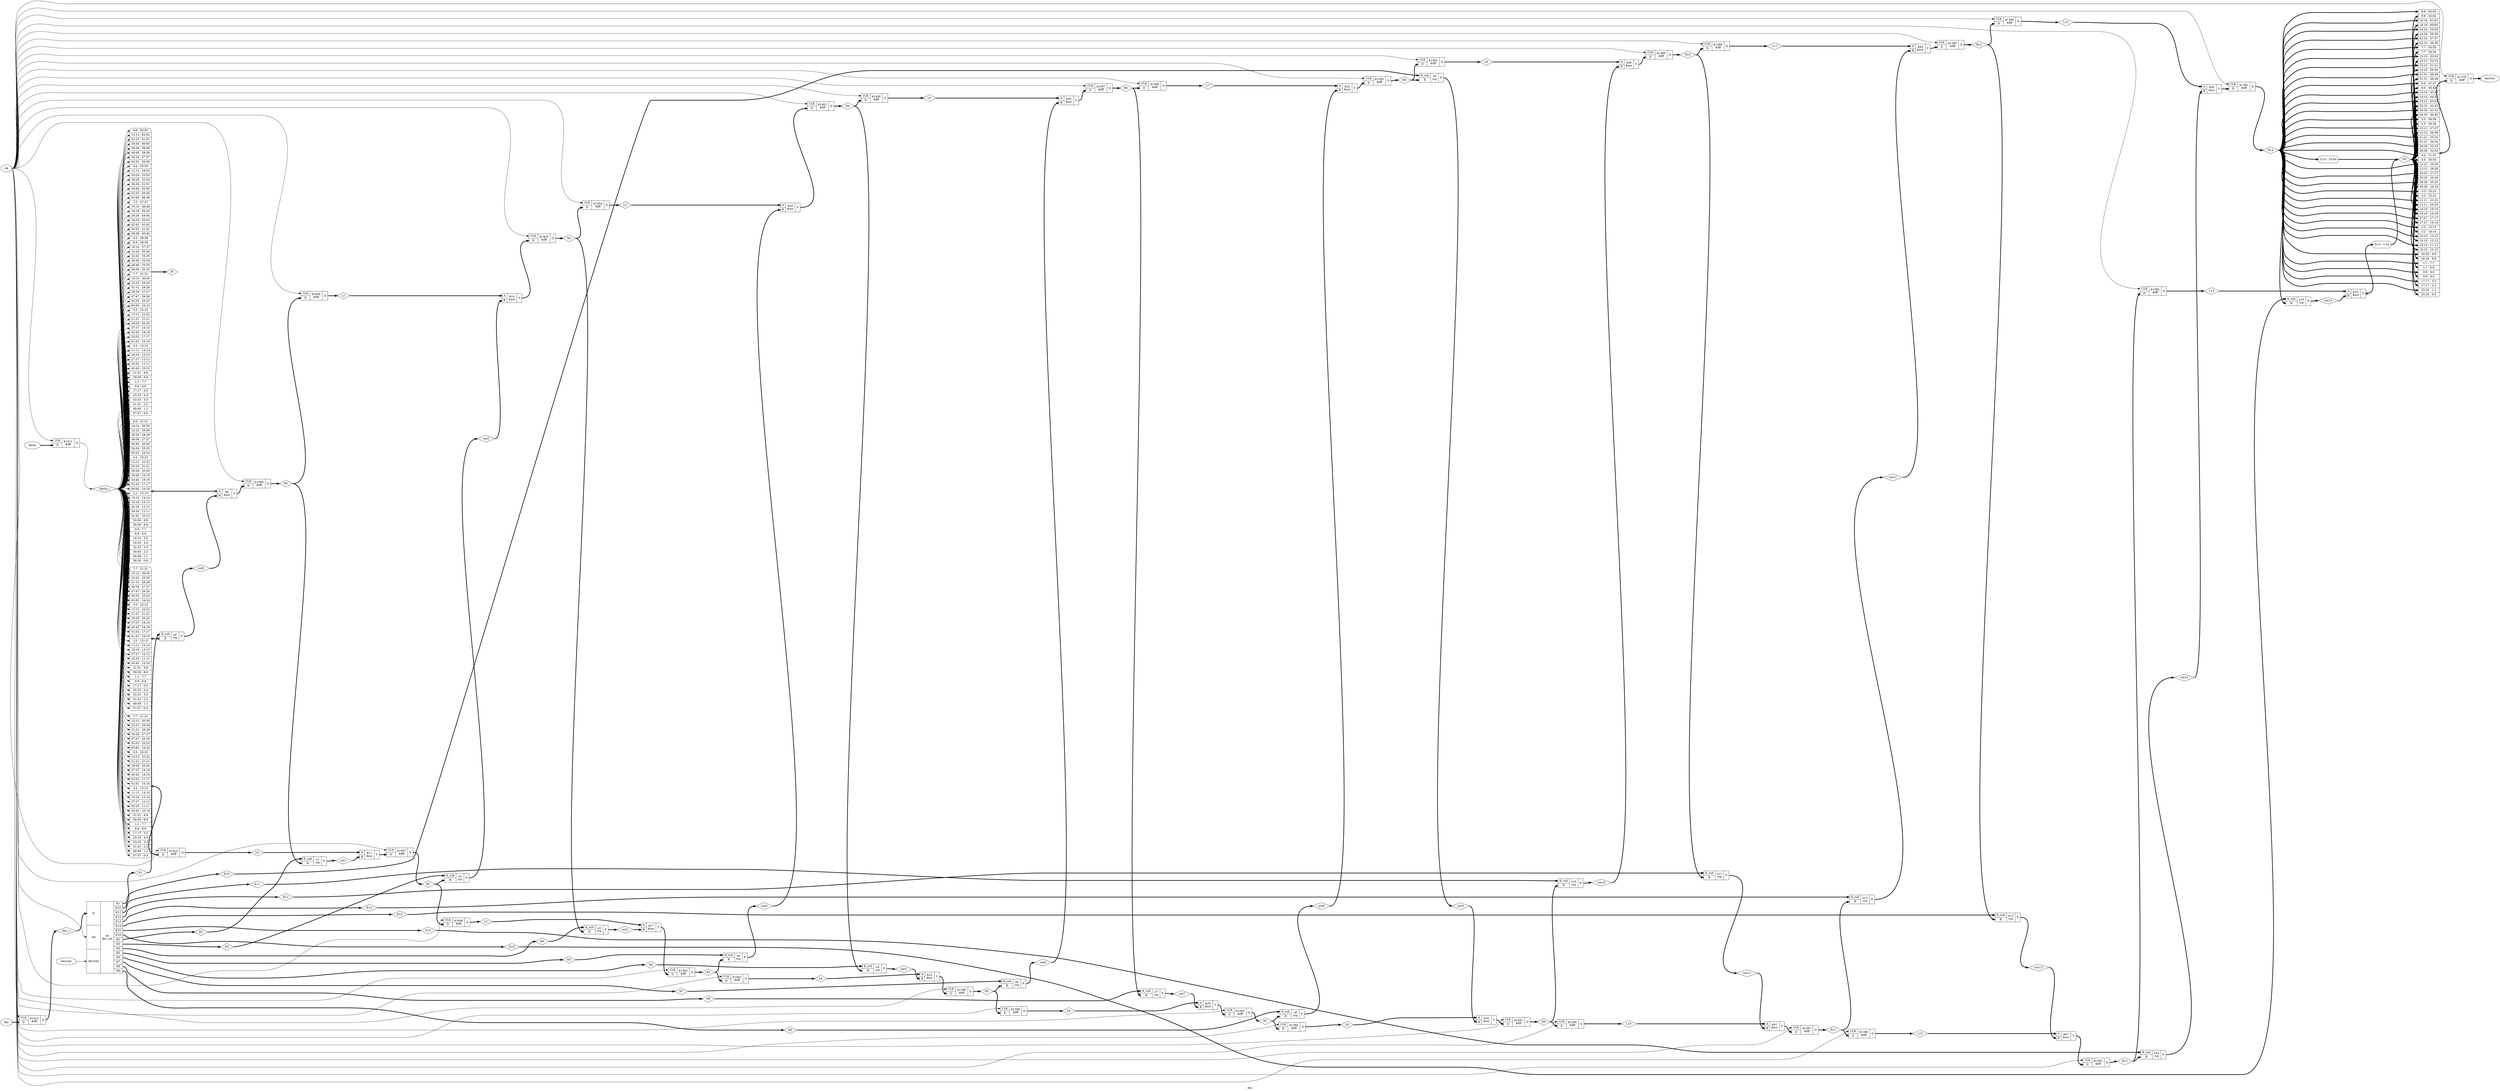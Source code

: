 digraph "des" {
label="des";
rankdir="LR";
remincross=true;
n16 [ shape=diamond, label="FP", color="black", fontcolor="black" ];
n17 [ shape=diamond, label="IP", color="black", fontcolor="black" ];
n18 [ shape=diamond, label="K1", color="black", fontcolor="black" ];
n19 [ shape=diamond, label="K10", color="black", fontcolor="black" ];
n20 [ shape=diamond, label="K11", color="black", fontcolor="black" ];
n21 [ shape=diamond, label="K12", color="black", fontcolor="black" ];
n22 [ shape=diamond, label="K13", color="black", fontcolor="black" ];
n23 [ shape=diamond, label="K14", color="black", fontcolor="black" ];
n24 [ shape=diamond, label="K15", color="black", fontcolor="black" ];
n25 [ shape=diamond, label="K16", color="black", fontcolor="black" ];
n26 [ shape=diamond, label="K2", color="black", fontcolor="black" ];
n27 [ shape=diamond, label="K3", color="black", fontcolor="black" ];
n28 [ shape=diamond, label="K4", color="black", fontcolor="black" ];
n29 [ shape=diamond, label="K5", color="black", fontcolor="black" ];
n30 [ shape=diamond, label="K6", color="black", fontcolor="black" ];
n31 [ shape=diamond, label="K7", color="black", fontcolor="black" ];
n32 [ shape=diamond, label="K8", color="black", fontcolor="black" ];
n33 [ shape=diamond, label="K9", color="black", fontcolor="black" ];
n34 [ shape=diamond, label="L0", color="black", fontcolor="black" ];
n35 [ shape=diamond, label="L1", color="black", fontcolor="black" ];
n36 [ shape=diamond, label="L10", color="black", fontcolor="black" ];
n37 [ shape=diamond, label="L11", color="black", fontcolor="black" ];
n38 [ shape=diamond, label="L12", color="black", fontcolor="black" ];
n39 [ shape=diamond, label="L13", color="black", fontcolor="black" ];
n40 [ shape=diamond, label="L14", color="black", fontcolor="black" ];
n41 [ shape=diamond, label="L2", color="black", fontcolor="black" ];
n42 [ shape=diamond, label="L3", color="black", fontcolor="black" ];
n43 [ shape=diamond, label="L4", color="black", fontcolor="black" ];
n44 [ shape=diamond, label="L5", color="black", fontcolor="black" ];
n45 [ shape=diamond, label="L6", color="black", fontcolor="black" ];
n46 [ shape=diamond, label="L7", color="black", fontcolor="black" ];
n47 [ shape=diamond, label="L8", color="black", fontcolor="black" ];
n48 [ shape=diamond, label="L9", color="black", fontcolor="black" ];
n49 [ shape=diamond, label="R0", color="black", fontcolor="black" ];
n50 [ shape=diamond, label="R1", color="black", fontcolor="black" ];
n51 [ shape=diamond, label="R10", color="black", fontcolor="black" ];
n52 [ shape=diamond, label="R11", color="black", fontcolor="black" ];
n53 [ shape=diamond, label="R12", color="black", fontcolor="black" ];
n54 [ shape=diamond, label="R13", color="black", fontcolor="black" ];
n55 [ shape=diamond, label="R14", color="black", fontcolor="black" ];
n56 [ shape=diamond, label="R2", color="black", fontcolor="black" ];
n57 [ shape=diamond, label="R3", color="black", fontcolor="black" ];
n58 [ shape=diamond, label="R4", color="black", fontcolor="black" ];
n59 [ shape=diamond, label="R5", color="black", fontcolor="black" ];
n60 [ shape=diamond, label="R6", color="black", fontcolor="black" ];
n61 [ shape=diamond, label="R7", color="black", fontcolor="black" ];
n62 [ shape=diamond, label="R8", color="black", fontcolor="black" ];
n63 [ shape=diamond, label="R9", color="black", fontcolor="black" ];
n64 [ shape=octagon, label="clk", color="black", fontcolor="black" ];
n65 [ shape=octagon, label="decrypt", color="black", fontcolor="black" ];
n66 [ shape=octagon, label="desIn", color="black", fontcolor="black" ];
n67 [ shape=diamond, label="desIn_r", color="black", fontcolor="black" ];
n68 [ shape=octagon, label="desOut", color="black", fontcolor="black" ];
n69 [ shape=octagon, label="key", color="black", fontcolor="black" ];
n70 [ shape=diamond, label="key_r", color="black", fontcolor="black" ];
n71 [ shape=diamond, label="out0", color="black", fontcolor="black" ];
n72 [ shape=diamond, label="out1", color="black", fontcolor="black" ];
n73 [ shape=diamond, label="out10", color="black", fontcolor="black" ];
n74 [ shape=diamond, label="out11", color="black", fontcolor="black" ];
n75 [ shape=diamond, label="out12", color="black", fontcolor="black" ];
n76 [ shape=diamond, label="out13", color="black", fontcolor="black" ];
n77 [ shape=diamond, label="out14", color="black", fontcolor="black" ];
n78 [ shape=diamond, label="out15", color="black", fontcolor="black" ];
n79 [ shape=diamond, label="out2", color="black", fontcolor="black" ];
n80 [ shape=diamond, label="out3", color="black", fontcolor="black" ];
n81 [ shape=diamond, label="out4", color="black", fontcolor="black" ];
n82 [ shape=diamond, label="out5", color="black", fontcolor="black" ];
n83 [ shape=diamond, label="out6", color="black", fontcolor="black" ];
n84 [ shape=diamond, label="out7", color="black", fontcolor="black" ];
n85 [ shape=diamond, label="out8", color="black", fontcolor="black" ];
n86 [ shape=diamond, label="out9", color="black", fontcolor="black" ];
c90 [ shape=record, label="{{<p87> CLK|<p88> D}|$1378\n$dff|{<p89> Q}}" ];
x0 [ shape=record, style=rounded, label="<s63> 8:8 - 63:63 |<s62> 8:8 - 62:62 |<s61> 16:16 - 61:61 |<s60> 16:16 - 60:60 |<s59> 24:24 - 59:59 |<s58> 24:24 - 58:58 |<s57> 32:32 - 57:57 |<s56> 32:32 - 56:56 |<s55> 7:7 - 55:55 |<s54> 7:7 - 54:54 |<s53> 15:15 - 53:53 |<s52> 15:15 - 52:52 |<s51> 23:23 - 51:51 |<s50> 23:23 - 50:50 |<s49> 31:31 - 49:49 |<s48> 31:31 - 48:48 |<s47> 6:6 - 47:47 |<s46> 6:6 - 46:46 |<s45> 14:14 - 45:45 |<s44> 14:14 - 44:44 |<s43> 22:22 - 43:43 |<s42> 22:22 - 42:42 |<s41> 30:30 - 41:41 |<s40> 30:30 - 40:40 |<s39> 5:5 - 39:39 |<s38> 5:5 - 38:38 |<s37> 13:13 - 37:37 |<s36> 13:13 - 36:36 |<s35> 21:21 - 35:35 |<s34> 21:21 - 34:34 |<s33> 29:29 - 33:33 |<s32> 29:29 - 32:32 |<s31> 4:4 - 31:31 |<s30> 4:4 - 30:30 |<s29> 12:12 - 29:29 |<s28> 12:12 - 28:28 |<s27> 20:20 - 27:27 |<s26> 20:20 - 26:26 |<s25> 28:28 - 25:25 |<s24> 28:28 - 24:24 |<s23> 3:3 - 23:23 |<s22> 3:3 - 22:22 |<s21> 11:11 - 21:21 |<s20> 11:11 - 20:20 |<s19> 19:19 - 19:19 |<s18> 19:19 - 18:18 |<s17> 27:27 - 17:17 |<s16> 27:27 - 16:16 |<s15> 2:2 - 15:15 |<s14> 2:2 - 14:14 |<s13> 10:10 - 13:13 |<s12> 10:10 - 12:12 |<s11> 18:18 - 11:11 |<s10> 18:18 - 10:10 |<s9> 26:26 - 9:9 |<s8> 26:26 - 8:8 |<s7> 1:1 - 7:7 |<s6> 1:1 - 6:6 |<s5> 9:9 - 5:5 |<s4> 9:9 - 4:4 |<s3> 17:17 - 3:3 |<s2> 17:17 - 2:2 |<s1> 25:25 - 1:1 |<s0> 25:25 - 0:0 " ];
x0:e -> c90:p88:w [arrowhead=odiamond, arrowtail=odiamond, dir=both, color="black", style="setlinewidth(3)", label=""];
c91 [ shape=record, label="{{<p87> CLK|<p88> D}|$1381\n$dff|{<p89> Q}}" ];
c92 [ shape=record, label="{{<p87> CLK|<p88> D}|$1382\n$dff|{<p89> Q}}" ];
c93 [ shape=record, label="{{<p87> CLK|<p88> D}|$1383\n$dff|{<p89> Q}}" ];
c94 [ shape=record, label="{{<p87> CLK|<p88> D}|$1384\n$dff|{<p89> Q}}" ];
c95 [ shape=record, label="{{<p87> CLK|<p88> D}|$1385\n$dff|{<p89> Q}}" ];
c96 [ shape=record, label="{{<p87> CLK|<p88> D}|$1386\n$dff|{<p89> Q}}" ];
c97 [ shape=record, label="{{<p87> CLK|<p88> D}|$1387\n$dff|{<p89> Q}}" ];
c98 [ shape=record, label="{{<p87> CLK|<p88> D}|$1388\n$dff|{<p89> Q}}" ];
c99 [ shape=record, label="{{<p87> CLK|<p88> D}|$1389\n$dff|{<p89> Q}}" ];
c100 [ shape=record, label="{{<p87> CLK|<p88> D}|$1390\n$dff|{<p89> Q}}" ];
c101 [ shape=record, label="{{<p87> CLK|<p88> D}|$1391\n$dff|{<p89> Q}}" ];
c102 [ shape=record, label="{{<p87> CLK|<p88> D}|$1392\n$dff|{<p89> Q}}" ];
c103 [ shape=record, label="{{<p87> CLK|<p88> D}|$1393\n$dff|{<p89> Q}}" ];
c104 [ shape=record, label="{{<p87> CLK|<p88> D}|$1394\n$dff|{<p89> Q}}" ];
c105 [ shape=record, label="{{<p87> CLK|<p88> D}|$1395\n$dff|{<p89> Q}}" ];
c106 [ shape=record, label="{{<p87> CLK|<p88> D}|$1396\n$dff|{<p89> Q}}" ];
c107 [ shape=record, label="{{<p87> CLK|<p88> D}|$1397\n$dff|{<p89> Q}}" ];
c108 [ shape=record, label="{{<p87> CLK|<p88> D}|$1398\n$dff|{<p89> Q}}" ];
c109 [ shape=record, label="{{<p87> CLK|<p88> D}|$1399\n$dff|{<p89> Q}}" ];
c110 [ shape=record, label="{{<p87> CLK|<p88> D}|$1400\n$dff|{<p89> Q}}" ];
c111 [ shape=record, label="{{<p87> CLK|<p88> D}|$1401\n$dff|{<p89> Q}}" ];
c112 [ shape=record, label="{{<p87> CLK|<p88> D}|$1402\n$dff|{<p89> Q}}" ];
c113 [ shape=record, label="{{<p87> CLK|<p88> D}|$1403\n$dff|{<p89> Q}}" ];
c114 [ shape=record, label="{{<p87> CLK|<p88> D}|$1404\n$dff|{<p89> Q}}" ];
c115 [ shape=record, label="{{<p87> CLK|<p88> D}|$1405\n$dff|{<p89> Q}}" ];
c116 [ shape=record, label="{{<p87> CLK|<p88> D}|$1406\n$dff|{<p89> Q}}" ];
c117 [ shape=record, label="{{<p87> CLK|<p88> D}|$1407\n$dff|{<p89> Q}}" ];
c118 [ shape=record, label="{{<p87> CLK|<p88> D}|$1408\n$dff|{<p89> Q}}" ];
c119 [ shape=record, label="{{<p87> CLK|<p88> D}|$1409\n$dff|{<p89> Q}}" ];
c120 [ shape=record, label="{{<p87> CLK|<p88> D}|$1410\n$dff|{<p89> Q}}" ];
x1 [ shape=record, style=rounded, label="<s31> 7:7 - 31:31 |<s30> 15:15 - 30:30 |<s29> 23:23 - 29:29 |<s28> 31:31 - 28:28 |<s27> 39:39 - 27:27 |<s26> 47:47 - 26:26 |<s25> 55:55 - 25:25 |<s24> 63:63 - 24:24 |<s23> 5:5 - 23:23 |<s22> 13:13 - 22:22 |<s21> 21:21 - 21:21 |<s20> 29:29 - 20:20 |<s19> 37:37 - 19:19 |<s18> 45:45 - 18:18 |<s17> 53:53 - 17:17 |<s16> 61:61 - 16:16 |<s15> 3:3 - 15:15 |<s14> 11:11 - 14:14 |<s13> 19:19 - 13:13 |<s12> 27:27 - 12:12 |<s11> 35:35 - 11:11 |<s10> 43:43 - 10:10 |<s9> 51:51 - 9:9 |<s8> 59:59 - 8:8 |<s7> 1:1 - 7:7 |<s6> 9:9 - 6:6 |<s5> 17:17 - 5:5 |<s4> 25:25 - 4:4 |<s3> 33:33 - 3:3 |<s2> 41:41 - 2:2 |<s1> 49:49 - 1:1 |<s0> 57:57 - 0:0 " ];
x1:e -> c120:p88:w [arrowhead=odiamond, arrowtail=odiamond, dir=both, color="black", style="setlinewidth(3)", label=""];
c121 [ shape=record, label="{{<p87> CLK|<p88> D}|$1411\n$dff|{<p89> Q}}" ];
c122 [ shape=record, label="{{<p87> CLK|<p88> D}|$1412\n$dff|{<p89> Q}}" ];
c126 [ shape=record, label="{{<p123> A|<p124> B}|$8\n$xor|{<p125> Y}}" ];
x2 [ shape=record, style=rounded, label="<s31> 6:6 - 31:31 |<s30> 14:14 - 30:30 |<s29> 22:22 - 29:29 |<s28> 30:30 - 28:28 |<s27> 38:38 - 27:27 |<s26> 46:46 - 26:26 |<s25> 54:54 - 25:25 |<s24> 62:62 - 24:24 |<s23> 4:4 - 23:23 |<s22> 12:12 - 22:22 |<s21> 20:20 - 21:21 |<s20> 28:28 - 20:20 |<s19> 36:36 - 19:19 |<s18> 44:44 - 18:18 |<s17> 52:52 - 17:17 |<s16> 60:60 - 16:16 |<s15> 2:2 - 15:15 |<s14> 10:10 - 14:14 |<s13> 18:18 - 13:13 |<s12> 26:26 - 12:12 |<s11> 34:34 - 11:11 |<s10> 42:42 - 10:10 |<s9> 50:50 - 9:9 |<s8> 58:58 - 8:8 |<s7> 0:0 - 7:7 |<s6> 8:8 - 6:6 |<s5> 16:16 - 5:5 |<s4> 24:24 - 4:4 |<s3> 32:32 - 3:3 |<s2> 40:40 - 2:2 |<s1> 48:48 - 1:1 |<s0> 56:56 - 0:0 " ];
x2:e -> c126:p123:w [arrowhead=odiamond, arrowtail=odiamond, dir=both, color="black", style="setlinewidth(3)", label=""];
c127 [ shape=record, label="{{<p123> A|<p124> B}|$11\n$xor|{<p125> Y}}" ];
c128 [ shape=record, label="{{<p123> A|<p124> B}|$14\n$xor|{<p125> Y}}" ];
c129 [ shape=record, label="{{<p123> A|<p124> B}|$17\n$xor|{<p125> Y}}" ];
c130 [ shape=record, label="{{<p123> A|<p124> B}|$20\n$xor|{<p125> Y}}" ];
c131 [ shape=record, label="{{<p123> A|<p124> B}|$23\n$xor|{<p125> Y}}" ];
c132 [ shape=record, label="{{<p123> A|<p124> B}|$26\n$xor|{<p125> Y}}" ];
c133 [ shape=record, label="{{<p123> A|<p124> B}|$29\n$xor|{<p125> Y}}" ];
c134 [ shape=record, label="{{<p123> A|<p124> B}|$32\n$xor|{<p125> Y}}" ];
c135 [ shape=record, label="{{<p123> A|<p124> B}|$35\n$xor|{<p125> Y}}" ];
c136 [ shape=record, label="{{<p123> A|<p124> B}|$38\n$xor|{<p125> Y}}" ];
c137 [ shape=record, label="{{<p123> A|<p124> B}|$41\n$xor|{<p125> Y}}" ];
c138 [ shape=record, label="{{<p123> A|<p124> B}|$44\n$xor|{<p125> Y}}" ];
c139 [ shape=record, label="{{<p123> A|<p124> B}|$47\n$xor|{<p125> Y}}" ];
c140 [ shape=record, label="{{<p123> A|<p124> B}|$50\n$xor|{<p125> Y}}" ];
c141 [ shape=record, label="{{<p123> A|<p124> B}|$53\n$xor|{<p125> Y}}" ];
x3 [ shape=record, style=rounded, label="<s0> 31:0 - 1:32 " ];
c141:p125:e -> x3:w [arrowhead=odiamond, arrowtail=odiamond, dir=both, color="black", style="setlinewidth(3)", label=""];
c145 [ shape=record, label="{{<p142> K_sub|<p143> R}|u0\ncrp|{<p144> P}}" ];
x4 [ shape=record, style=rounded, label="<s31> 7:7 - 31:31 |<s30> 15:15 - 30:30 |<s29> 23:23 - 29:29 |<s28> 31:31 - 28:28 |<s27> 39:39 - 27:27 |<s26> 47:47 - 26:26 |<s25> 55:55 - 25:25 |<s24> 63:63 - 24:24 |<s23> 5:5 - 23:23 |<s22> 13:13 - 22:22 |<s21> 21:21 - 21:21 |<s20> 29:29 - 20:20 |<s19> 37:37 - 19:19 |<s18> 45:45 - 18:18 |<s17> 53:53 - 17:17 |<s16> 61:61 - 16:16 |<s15> 3:3 - 15:15 |<s14> 11:11 - 14:14 |<s13> 19:19 - 13:13 |<s12> 27:27 - 12:12 |<s11> 35:35 - 11:11 |<s10> 43:43 - 10:10 |<s9> 51:51 - 9:9 |<s8> 59:59 - 8:8 |<s7> 1:1 - 7:7 |<s6> 9:9 - 6:6 |<s5> 17:17 - 5:5 |<s4> 25:25 - 4:4 |<s3> 33:33 - 3:3 |<s2> 41:41 - 2:2 |<s1> 49:49 - 1:1 |<s0> 57:57 - 0:0 " ];
x4:e -> c145:p143:w [arrowhead=odiamond, arrowtail=odiamond, dir=both, color="black", style="setlinewidth(3)", label=""];
c146 [ shape=record, label="{{<p142> K_sub|<p143> R}|u1\ncrp|{<p144> P}}" ];
c147 [ shape=record, label="{{<p142> K_sub|<p143> R}|u10\ncrp|{<p144> P}}" ];
c148 [ shape=record, label="{{<p142> K_sub|<p143> R}|u11\ncrp|{<p144> P}}" ];
c149 [ shape=record, label="{{<p142> K_sub|<p143> R}|u12\ncrp|{<p144> P}}" ];
c150 [ shape=record, label="{{<p142> K_sub|<p143> R}|u13\ncrp|{<p144> P}}" ];
c151 [ shape=record, label="{{<p142> K_sub|<p143> R}|u14\ncrp|{<p144> P}}" ];
c152 [ shape=record, label="{{<p142> K_sub|<p143> R}|u15\ncrp|{<p144> P}}" ];
c153 [ shape=record, label="{{<p142> K_sub|<p143> R}|u2\ncrp|{<p144> P}}" ];
c154 [ shape=record, label="{{<p142> K_sub|<p143> R}|u3\ncrp|{<p144> P}}" ];
c155 [ shape=record, label="{{<p142> K_sub|<p143> R}|u4\ncrp|{<p144> P}}" ];
c156 [ shape=record, label="{{<p142> K_sub|<p143> R}|u5\ncrp|{<p144> P}}" ];
c157 [ shape=record, label="{{<p142> K_sub|<p143> R}|u6\ncrp|{<p144> P}}" ];
c158 [ shape=record, label="{{<p142> K_sub|<p143> R}|u7\ncrp|{<p144> P}}" ];
c159 [ shape=record, label="{{<p142> K_sub|<p143> R}|u8\ncrp|{<p144> P}}" ];
c160 [ shape=record, label="{{<p142> K_sub|<p143> R}|u9\ncrp|{<p144> P}}" ];
c162 [ shape=record, label="{{<p161> K|<p64> clk|<p65> decrypt}|uk\nkey_sel|{<p18> K1|<p19> K10|<p20> K11|<p21> K12|<p22> K13|<p23> K14|<p24> K15|<p25> K16|<p26> K2|<p27> K3|<p28> K4|<p29> K5|<p30> K6|<p31> K7|<p32> K8|<p33> K9}}" ];
x5 [ shape=record, style=rounded, label="<s0> 31:0 - 33:64 " ];
x6 [ shape=record, style=rounded, label="<s63> 6:6 - 63:63 |<s62> 14:14 - 62:62 |<s61> 22:22 - 61:61 |<s60> 30:30 - 60:60 |<s59> 38:38 - 59:59 |<s58> 46:46 - 58:58 |<s57> 54:54 - 57:57 |<s56> 62:62 - 56:56 |<s55> 4:4 - 55:55 |<s54> 12:12 - 54:54 |<s53> 20:20 - 53:53 |<s52> 28:28 - 52:52 |<s51> 36:36 - 51:51 |<s50> 44:44 - 50:50 |<s49> 52:52 - 49:49 |<s48> 60:60 - 48:48 |<s47> 2:2 - 47:47 |<s46> 10:10 - 46:46 |<s45> 18:18 - 45:45 |<s44> 26:26 - 44:44 |<s43> 34:34 - 43:43 |<s42> 42:42 - 42:42 |<s41> 50:50 - 41:41 |<s40> 58:58 - 40:40 |<s39> 0:0 - 39:39 |<s38> 8:8 - 38:38 |<s37> 16:16 - 37:37 |<s36> 24:24 - 36:36 |<s35> 32:32 - 35:35 |<s34> 40:40 - 34:34 |<s33> 48:48 - 33:33 |<s32> 56:56 - 32:32 |<s31> 7:7 - 31:31 |<s30> 15:15 - 30:30 |<s29> 23:23 - 29:29 |<s28> 31:31 - 28:28 |<s27> 39:39 - 27:27 |<s26> 47:47 - 26:26 |<s25> 55:55 - 25:25 |<s24> 63:63 - 24:24 |<s23> 5:5 - 23:23 |<s22> 13:13 - 22:22 |<s21> 21:21 - 21:21 |<s20> 29:29 - 20:20 |<s19> 37:37 - 19:19 |<s18> 45:45 - 18:18 |<s17> 53:53 - 17:17 |<s16> 61:61 - 16:16 |<s15> 3:3 - 15:15 |<s14> 11:11 - 14:14 |<s13> 19:19 - 13:13 |<s12> 27:27 - 12:12 |<s11> 35:35 - 11:11 |<s10> 43:43 - 10:10 |<s9> 51:51 - 9:9 |<s8> 59:59 - 8:8 |<s7> 1:1 - 7:7 |<s6> 9:9 - 6:6 |<s5> 17:17 - 5:5 |<s4> 25:25 - 4:4 |<s3> 33:33 - 3:3 |<s2> 41:41 - 2:2 |<s1> 49:49 - 1:1 |<s0> 57:57 - 0:0 " ];
c126:p125:e -> c119:p88:w [color="black", style="setlinewidth(3)", label=""];
c130:p125:e -> c111:p88:w [color="black", style="setlinewidth(3)", label=""];
c131:p125:e -> c109:p88:w [color="black", style="setlinewidth(3)", label=""];
c132:p125:e -> c107:p88:w [color="black", style="setlinewidth(3)", label=""];
c133:p125:e -> c105:p88:w [color="black", style="setlinewidth(3)", label=""];
c134:p125:e -> c103:p88:w [color="black", style="setlinewidth(3)", label=""];
c135:p125:e -> c101:p88:w [color="black", style="setlinewidth(3)", label=""];
x3:s0:e -> n16:w [color="black", style="setlinewidth(3)", label=""];
x5:s0:e -> n16:w [color="black", style="setlinewidth(3)", label=""];
n16:e -> x0:s0:w [color="black", style="setlinewidth(3)", label=""];
n16:e -> x0:s10:w [color="black", style="setlinewidth(3)", label=""];
n16:e -> x0:s12:w [color="black", style="setlinewidth(3)", label=""];
n16:e -> x0:s14:w [color="black", style="setlinewidth(3)", label=""];
n16:e -> x0:s16:w [color="black", style="setlinewidth(3)", label=""];
n16:e -> x0:s18:w [color="black", style="setlinewidth(3)", label=""];
n16:e -> x0:s2:w [color="black", style="setlinewidth(3)", label=""];
n16:e -> x0:s20:w [color="black", style="setlinewidth(3)", label=""];
n16:e -> x0:s22:w [color="black", style="setlinewidth(3)", label=""];
n16:e -> x0:s24:w [color="black", style="setlinewidth(3)", label=""];
n16:e -> x0:s26:w [color="black", style="setlinewidth(3)", label=""];
n16:e -> x0:s28:w [color="black", style="setlinewidth(3)", label=""];
n16:e -> x0:s30:w [color="black", style="setlinewidth(3)", label=""];
n16:e -> x0:s32:w [color="black", style="setlinewidth(3)", label=""];
n16:e -> x0:s34:w [color="black", style="setlinewidth(3)", label=""];
n16:e -> x0:s36:w [color="black", style="setlinewidth(3)", label=""];
n16:e -> x0:s38:w [color="black", style="setlinewidth(3)", label=""];
n16:e -> x0:s4:w [color="black", style="setlinewidth(3)", label=""];
n16:e -> x0:s40:w [color="black", style="setlinewidth(3)", label=""];
n16:e -> x0:s42:w [color="black", style="setlinewidth(3)", label=""];
n16:e -> x0:s44:w [color="black", style="setlinewidth(3)", label=""];
n16:e -> x0:s46:w [color="black", style="setlinewidth(3)", label=""];
n16:e -> x0:s48:w [color="black", style="setlinewidth(3)", label=""];
n16:e -> x0:s50:w [color="black", style="setlinewidth(3)", label=""];
n16:e -> x0:s52:w [color="black", style="setlinewidth(3)", label=""];
n16:e -> x0:s54:w [color="black", style="setlinewidth(3)", label=""];
n16:e -> x0:s56:w [color="black", style="setlinewidth(3)", label=""];
n16:e -> x0:s58:w [color="black", style="setlinewidth(3)", label=""];
n16:e -> x0:s6:w [color="black", style="setlinewidth(3)", label=""];
n16:e -> x0:s60:w [color="black", style="setlinewidth(3)", label=""];
n16:e -> x0:s62:w [color="black", style="setlinewidth(3)", label=""];
n16:e -> x0:s8:w [color="black", style="setlinewidth(3)", label=""];
x6:e -> n17:w [color="black", style="setlinewidth(3)", label=""];
c162:p18:e -> n18:w [color="black", style="setlinewidth(3)", label=""];
n18:e -> c145:p142:w [color="black", style="setlinewidth(3)", label=""];
c162:p19:e -> n19:w [color="black", style="setlinewidth(3)", label=""];
n19:e -> c160:p142:w [color="black", style="setlinewidth(3)", label=""];
c136:p125:e -> c99:p88:w [color="black", style="setlinewidth(3)", label=""];
c162:p20:e -> n20:w [color="black", style="setlinewidth(3)", label=""];
n20:e -> c147:p142:w [color="black", style="setlinewidth(3)", label=""];
c162:p21:e -> n21:w [color="black", style="setlinewidth(3)", label=""];
n21:e -> c148:p142:w [color="black", style="setlinewidth(3)", label=""];
c162:p22:e -> n22:w [color="black", style="setlinewidth(3)", label=""];
n22:e -> c149:p142:w [color="black", style="setlinewidth(3)", label=""];
c162:p23:e -> n23:w [color="black", style="setlinewidth(3)", label=""];
n23:e -> c150:p142:w [color="black", style="setlinewidth(3)", label=""];
c162:p24:e -> n24:w [color="black", style="setlinewidth(3)", label=""];
n24:e -> c151:p142:w [color="black", style="setlinewidth(3)", label=""];
c162:p25:e -> n25:w [color="black", style="setlinewidth(3)", label=""];
n25:e -> c152:p142:w [color="black", style="setlinewidth(3)", label=""];
c162:p26:e -> n26:w [color="black", style="setlinewidth(3)", label=""];
n26:e -> c146:p142:w [color="black", style="setlinewidth(3)", label=""];
c162:p27:e -> n27:w [color="black", style="setlinewidth(3)", label=""];
n27:e -> c153:p142:w [color="black", style="setlinewidth(3)", label=""];
c162:p28:e -> n28:w [color="black", style="setlinewidth(3)", label=""];
n28:e -> c154:p142:w [color="black", style="setlinewidth(3)", label=""];
c162:p29:e -> n29:w [color="black", style="setlinewidth(3)", label=""];
n29:e -> c155:p142:w [color="black", style="setlinewidth(3)", label=""];
c137:p125:e -> c97:p88:w [color="black", style="setlinewidth(3)", label=""];
c162:p30:e -> n30:w [color="black", style="setlinewidth(3)", label=""];
n30:e -> c156:p142:w [color="black", style="setlinewidth(3)", label=""];
c162:p31:e -> n31:w [color="black", style="setlinewidth(3)", label=""];
n31:e -> c157:p142:w [color="black", style="setlinewidth(3)", label=""];
c162:p32:e -> n32:w [color="black", style="setlinewidth(3)", label=""];
n32:e -> c158:p142:w [color="black", style="setlinewidth(3)", label=""];
c162:p33:e -> n33:w [color="black", style="setlinewidth(3)", label=""];
n33:e -> c159:p142:w [color="black", style="setlinewidth(3)", label=""];
c120:p89:e -> n34:w [color="black", style="setlinewidth(3)", label=""];
n34:e -> c127:p123:w [color="black", style="setlinewidth(3)", label=""];
c118:p89:e -> n35:w [color="black", style="setlinewidth(3)", label=""];
n35:e -> c128:p123:w [color="black", style="setlinewidth(3)", label=""];
c100:p89:e -> n36:w [color="black", style="setlinewidth(3)", label=""];
n36:e -> c137:p123:w [color="black", style="setlinewidth(3)", label=""];
c98:p89:e -> n37:w [color="black", style="setlinewidth(3)", label=""];
n37:e -> c138:p123:w [color="black", style="setlinewidth(3)", label=""];
c96:p89:e -> n38:w [color="black", style="setlinewidth(3)", label=""];
n38:e -> c139:p123:w [color="black", style="setlinewidth(3)", label=""];
c94:p89:e -> n39:w [color="black", style="setlinewidth(3)", label=""];
n39:e -> c140:p123:w [color="black", style="setlinewidth(3)", label=""];
c138:p125:e -> c95:p88:w [color="black", style="setlinewidth(3)", label=""];
c92:p89:e -> n40:w [color="black", style="setlinewidth(3)", label=""];
n40:e -> c141:p123:w [color="black", style="setlinewidth(3)", label=""];
c116:p89:e -> n41:w [color="black", style="setlinewidth(3)", label=""];
n41:e -> c129:p123:w [color="black", style="setlinewidth(3)", label=""];
c114:p89:e -> n42:w [color="black", style="setlinewidth(3)", label=""];
n42:e -> c130:p123:w [color="black", style="setlinewidth(3)", label=""];
c112:p89:e -> n43:w [color="black", style="setlinewidth(3)", label=""];
n43:e -> c131:p123:w [color="black", style="setlinewidth(3)", label=""];
c110:p89:e -> n44:w [color="black", style="setlinewidth(3)", label=""];
n44:e -> c132:p123:w [color="black", style="setlinewidth(3)", label=""];
c108:p89:e -> n45:w [color="black", style="setlinewidth(3)", label=""];
n45:e -> c133:p123:w [color="black", style="setlinewidth(3)", label=""];
c106:p89:e -> n46:w [color="black", style="setlinewidth(3)", label=""];
n46:e -> c134:p123:w [color="black", style="setlinewidth(3)", label=""];
c104:p89:e -> n47:w [color="black", style="setlinewidth(3)", label=""];
n47:e -> c135:p123:w [color="black", style="setlinewidth(3)", label=""];
c102:p89:e -> n48:w [color="black", style="setlinewidth(3)", label=""];
n48:e -> c136:p123:w [color="black", style="setlinewidth(3)", label=""];
c119:p89:e -> n49:w [color="black", style="setlinewidth(3)", label=""];
n49:e -> c118:p88:w [color="black", style="setlinewidth(3)", label=""];
n49:e -> c146:p143:w [color="black", style="setlinewidth(3)", label=""];
c139:p125:e -> c93:p88:w [color="black", style="setlinewidth(3)", label=""];
c117:p89:e -> n50:w [color="black", style="setlinewidth(3)", label=""];
n50:e -> c116:p88:w [color="black", style="setlinewidth(3)", label=""];
n50:e -> c153:p143:w [color="black", style="setlinewidth(3)", label=""];
c99:p89:e -> n51:w [color="black", style="setlinewidth(3)", label=""];
n51:e -> c148:p143:w [color="black", style="setlinewidth(3)", label=""];
n51:e -> c98:p88:w [color="black", style="setlinewidth(3)", label=""];
c97:p89:e -> n52:w [color="black", style="setlinewidth(3)", label=""];
n52:e -> c149:p143:w [color="black", style="setlinewidth(3)", label=""];
n52:e -> c96:p88:w [color="black", style="setlinewidth(3)", label=""];
c95:p89:e -> n53:w [color="black", style="setlinewidth(3)", label=""];
n53:e -> c150:p143:w [color="black", style="setlinewidth(3)", label=""];
n53:e -> c94:p88:w [color="black", style="setlinewidth(3)", label=""];
c93:p89:e -> n54:w [color="black", style="setlinewidth(3)", label=""];
n54:e -> c151:p143:w [color="black", style="setlinewidth(3)", label=""];
n54:e -> c92:p88:w [color="black", style="setlinewidth(3)", label=""];
c91:p89:e -> n55:w [color="black", style="setlinewidth(3)", label=""];
n55:e -> c152:p143:w [color="black", style="setlinewidth(3)", label=""];
n55:e -> x0:s1:w [color="black", style="setlinewidth(3)", label=""];
n55:e -> x0:s11:w [color="black", style="setlinewidth(3)", label=""];
n55:e -> x0:s13:w [color="black", style="setlinewidth(3)", label=""];
n55:e -> x0:s15:w [color="black", style="setlinewidth(3)", label=""];
n55:e -> x0:s17:w [color="black", style="setlinewidth(3)", label=""];
n55:e -> x0:s19:w [color="black", style="setlinewidth(3)", label=""];
n55:e -> x0:s21:w [color="black", style="setlinewidth(3)", label=""];
n55:e -> x0:s23:w [color="black", style="setlinewidth(3)", label=""];
n55:e -> x0:s25:w [color="black", style="setlinewidth(3)", label=""];
n55:e -> x0:s27:w [color="black", style="setlinewidth(3)", label=""];
n55:e -> x0:s29:w [color="black", style="setlinewidth(3)", label=""];
n55:e -> x0:s3:w [color="black", style="setlinewidth(3)", label=""];
n55:e -> x0:s31:w [color="black", style="setlinewidth(3)", label=""];
n55:e -> x0:s33:w [color="black", style="setlinewidth(3)", label=""];
n55:e -> x0:s35:w [color="black", style="setlinewidth(3)", label=""];
n55:e -> x0:s37:w [color="black", style="setlinewidth(3)", label=""];
n55:e -> x0:s39:w [color="black", style="setlinewidth(3)", label=""];
n55:e -> x0:s41:w [color="black", style="setlinewidth(3)", label=""];
n55:e -> x0:s43:w [color="black", style="setlinewidth(3)", label=""];
n55:e -> x0:s45:w [color="black", style="setlinewidth(3)", label=""];
n55:e -> x0:s47:w [color="black", style="setlinewidth(3)", label=""];
n55:e -> x0:s49:w [color="black", style="setlinewidth(3)", label=""];
n55:e -> x0:s5:w [color="black", style="setlinewidth(3)", label=""];
n55:e -> x0:s51:w [color="black", style="setlinewidth(3)", label=""];
n55:e -> x0:s53:w [color="black", style="setlinewidth(3)", label=""];
n55:e -> x0:s55:w [color="black", style="setlinewidth(3)", label=""];
n55:e -> x0:s57:w [color="black", style="setlinewidth(3)", label=""];
n55:e -> x0:s59:w [color="black", style="setlinewidth(3)", label=""];
n55:e -> x0:s61:w [color="black", style="setlinewidth(3)", label=""];
n55:e -> x0:s63:w [color="black", style="setlinewidth(3)", label=""];
n55:e -> x0:s7:w [color="black", style="setlinewidth(3)", label=""];
n55:e -> x0:s9:w [color="black", style="setlinewidth(3)", label=""];
n55:e -> x5:w [color="black", style="setlinewidth(3)", label=""];
c115:p89:e -> n56:w [color="black", style="setlinewidth(3)", label=""];
n56:e -> c114:p88:w [color="black", style="setlinewidth(3)", label=""];
n56:e -> c154:p143:w [color="black", style="setlinewidth(3)", label=""];
c113:p89:e -> n57:w [color="black", style="setlinewidth(3)", label=""];
n57:e -> c112:p88:w [color="black", style="setlinewidth(3)", label=""];
n57:e -> c155:p143:w [color="black", style="setlinewidth(3)", label=""];
c111:p89:e -> n58:w [color="black", style="setlinewidth(3)", label=""];
n58:e -> c110:p88:w [color="black", style="setlinewidth(3)", label=""];
n58:e -> c156:p143:w [color="black", style="setlinewidth(3)", label=""];
c109:p89:e -> n59:w [color="black", style="setlinewidth(3)", label=""];
n59:e -> c108:p88:w [color="black", style="setlinewidth(3)", label=""];
n59:e -> c157:p143:w [color="black", style="setlinewidth(3)", label=""];
c140:p125:e -> c91:p88:w [color="black", style="setlinewidth(3)", label=""];
c107:p89:e -> n60:w [color="black", style="setlinewidth(3)", label=""];
n60:e -> c106:p88:w [color="black", style="setlinewidth(3)", label=""];
n60:e -> c158:p143:w [color="black", style="setlinewidth(3)", label=""];
c105:p89:e -> n61:w [color="black", style="setlinewidth(3)", label=""];
n61:e -> c104:p88:w [color="black", style="setlinewidth(3)", label=""];
n61:e -> c159:p143:w [color="black", style="setlinewidth(3)", label=""];
c103:p89:e -> n62:w [color="black", style="setlinewidth(3)", label=""];
n62:e -> c102:p88:w [color="black", style="setlinewidth(3)", label=""];
n62:e -> c160:p143:w [color="black", style="setlinewidth(3)", label=""];
c101:p89:e -> n63:w [color="black", style="setlinewidth(3)", label=""];
n63:e -> c100:p88:w [color="black", style="setlinewidth(3)", label=""];
n63:e -> c147:p143:w [color="black", style="setlinewidth(3)", label=""];
n64:e -> c100:p87:w [color="black", label=""];
n64:e -> c101:p87:w [color="black", label=""];
n64:e -> c102:p87:w [color="black", label=""];
n64:e -> c103:p87:w [color="black", label=""];
n64:e -> c104:p87:w [color="black", label=""];
n64:e -> c105:p87:w [color="black", label=""];
n64:e -> c106:p87:w [color="black", label=""];
n64:e -> c107:p87:w [color="black", label=""];
n64:e -> c108:p87:w [color="black", label=""];
n64:e -> c109:p87:w [color="black", label=""];
n64:e -> c110:p87:w [color="black", label=""];
n64:e -> c111:p87:w [color="black", label=""];
n64:e -> c112:p87:w [color="black", label=""];
n64:e -> c113:p87:w [color="black", label=""];
n64:e -> c114:p87:w [color="black", label=""];
n64:e -> c115:p87:w [color="black", label=""];
n64:e -> c116:p87:w [color="black", label=""];
n64:e -> c117:p87:w [color="black", label=""];
n64:e -> c118:p87:w [color="black", label=""];
n64:e -> c119:p87:w [color="black", label=""];
n64:e -> c120:p87:w [color="black", label=""];
n64:e -> c121:p87:w [color="black", label=""];
n64:e -> c122:p87:w [color="black", label=""];
n64:e -> c162:p64:w [color="black", label=""];
n64:e -> c90:p87:w [color="black", label=""];
n64:e -> c91:p87:w [color="black", label=""];
n64:e -> c92:p87:w [color="black", label=""];
n64:e -> c93:p87:w [color="black", label=""];
n64:e -> c94:p87:w [color="black", label=""];
n64:e -> c95:p87:w [color="black", label=""];
n64:e -> c96:p87:w [color="black", label=""];
n64:e -> c97:p87:w [color="black", label=""];
n64:e -> c98:p87:w [color="black", label=""];
n64:e -> c99:p87:w [color="black", label=""];
n65:e -> c162:p65:w [color="black", label=""];
n66:e -> c121:p88:w [color="black", style="setlinewidth(3)", label=""];
c121:p89:e -> n67:w [color="black", label=""];
n67:e -> x1:s0:w [color="black", label=""];
n67:e -> x1:s1:w [color="black", label=""];
n67:e -> x1:s10:w [color="black", label=""];
n67:e -> x1:s11:w [color="black", label=""];
n67:e -> x1:s12:w [color="black", label=""];
n67:e -> x1:s13:w [color="black", label=""];
n67:e -> x1:s14:w [color="black", label=""];
n67:e -> x1:s15:w [color="black", label=""];
n67:e -> x1:s16:w [color="black", label=""];
n67:e -> x1:s17:w [color="black", label=""];
n67:e -> x1:s18:w [color="black", label=""];
n67:e -> x1:s19:w [color="black", label=""];
n67:e -> x1:s2:w [color="black", label=""];
n67:e -> x1:s20:w [color="black", label=""];
n67:e -> x1:s21:w [color="black", label=""];
n67:e -> x1:s22:w [color="black", label=""];
n67:e -> x1:s23:w [color="black", label=""];
n67:e -> x1:s24:w [color="black", label=""];
n67:e -> x1:s25:w [color="black", label=""];
n67:e -> x1:s26:w [color="black", label=""];
n67:e -> x1:s27:w [color="black", label=""];
n67:e -> x1:s28:w [color="black", label=""];
n67:e -> x1:s29:w [color="black", label=""];
n67:e -> x1:s3:w [color="black", label=""];
n67:e -> x1:s30:w [color="black", label=""];
n67:e -> x1:s31:w [color="black", label=""];
n67:e -> x1:s4:w [color="black", label=""];
n67:e -> x1:s5:w [color="black", label=""];
n67:e -> x1:s6:w [color="black", label=""];
n67:e -> x1:s7:w [color="black", label=""];
n67:e -> x1:s8:w [color="black", label=""];
n67:e -> x1:s9:w [color="black", label=""];
n67:e -> x2:s0:w [color="black", label=""];
n67:e -> x2:s1:w [color="black", label=""];
n67:e -> x2:s10:w [color="black", label=""];
n67:e -> x2:s11:w [color="black", label=""];
n67:e -> x2:s12:w [color="black", label=""];
n67:e -> x2:s13:w [color="black", label=""];
n67:e -> x2:s14:w [color="black", label=""];
n67:e -> x2:s15:w [color="black", label=""];
n67:e -> x2:s16:w [color="black", label=""];
n67:e -> x2:s17:w [color="black", label=""];
n67:e -> x2:s18:w [color="black", label=""];
n67:e -> x2:s19:w [color="black", label=""];
n67:e -> x2:s2:w [color="black", label=""];
n67:e -> x2:s20:w [color="black", label=""];
n67:e -> x2:s21:w [color="black", label=""];
n67:e -> x2:s22:w [color="black", label=""];
n67:e -> x2:s23:w [color="black", label=""];
n67:e -> x2:s24:w [color="black", label=""];
n67:e -> x2:s25:w [color="black", label=""];
n67:e -> x2:s26:w [color="black", label=""];
n67:e -> x2:s27:w [color="black", label=""];
n67:e -> x2:s28:w [color="black", label=""];
n67:e -> x2:s29:w [color="black", label=""];
n67:e -> x2:s3:w [color="black", label=""];
n67:e -> x2:s30:w [color="black", label=""];
n67:e -> x2:s31:w [color="black", label=""];
n67:e -> x2:s4:w [color="black", label=""];
n67:e -> x2:s5:w [color="black", label=""];
n67:e -> x2:s6:w [color="black", label=""];
n67:e -> x2:s7:w [color="black", label=""];
n67:e -> x2:s8:w [color="black", label=""];
n67:e -> x2:s9:w [color="black", label=""];
n67:e -> x4:s0:w [color="black", label=""];
n67:e -> x4:s1:w [color="black", label=""];
n67:e -> x4:s10:w [color="black", label=""];
n67:e -> x4:s11:w [color="black", label=""];
n67:e -> x4:s12:w [color="black", label=""];
n67:e -> x4:s13:w [color="black", label=""];
n67:e -> x4:s14:w [color="black", label=""];
n67:e -> x4:s15:w [color="black", label=""];
n67:e -> x4:s16:w [color="black", label=""];
n67:e -> x4:s17:w [color="black", label=""];
n67:e -> x4:s18:w [color="black", label=""];
n67:e -> x4:s19:w [color="black", label=""];
n67:e -> x4:s2:w [color="black", label=""];
n67:e -> x4:s20:w [color="black", label=""];
n67:e -> x4:s21:w [color="black", label=""];
n67:e -> x4:s22:w [color="black", label=""];
n67:e -> x4:s23:w [color="black", label=""];
n67:e -> x4:s24:w [color="black", label=""];
n67:e -> x4:s25:w [color="black", label=""];
n67:e -> x4:s26:w [color="black", label=""];
n67:e -> x4:s27:w [color="black", label=""];
n67:e -> x4:s28:w [color="black", label=""];
n67:e -> x4:s29:w [color="black", label=""];
n67:e -> x4:s3:w [color="black", label=""];
n67:e -> x4:s30:w [color="black", label=""];
n67:e -> x4:s31:w [color="black", label=""];
n67:e -> x4:s4:w [color="black", label=""];
n67:e -> x4:s5:w [color="black", label=""];
n67:e -> x4:s6:w [color="black", label=""];
n67:e -> x4:s7:w [color="black", label=""];
n67:e -> x4:s8:w [color="black", label=""];
n67:e -> x4:s9:w [color="black", label=""];
n67:e -> x6:s0:w [color="black", label=""];
n67:e -> x6:s1:w [color="black", label=""];
n67:e -> x6:s10:w [color="black", label=""];
n67:e -> x6:s11:w [color="black", label=""];
n67:e -> x6:s12:w [color="black", label=""];
n67:e -> x6:s13:w [color="black", label=""];
n67:e -> x6:s14:w [color="black", label=""];
n67:e -> x6:s15:w [color="black", label=""];
n67:e -> x6:s16:w [color="black", label=""];
n67:e -> x6:s17:w [color="black", label=""];
n67:e -> x6:s18:w [color="black", label=""];
n67:e -> x6:s19:w [color="black", label=""];
n67:e -> x6:s2:w [color="black", label=""];
n67:e -> x6:s20:w [color="black", label=""];
n67:e -> x6:s21:w [color="black", label=""];
n67:e -> x6:s22:w [color="black", label=""];
n67:e -> x6:s23:w [color="black", label=""];
n67:e -> x6:s24:w [color="black", label=""];
n67:e -> x6:s25:w [color="black", label=""];
n67:e -> x6:s26:w [color="black", label=""];
n67:e -> x6:s27:w [color="black", label=""];
n67:e -> x6:s28:w [color="black", label=""];
n67:e -> x6:s29:w [color="black", label=""];
n67:e -> x6:s3:w [color="black", label=""];
n67:e -> x6:s30:w [color="black", label=""];
n67:e -> x6:s31:w [color="black", label=""];
n67:e -> x6:s32:w [color="black", label=""];
n67:e -> x6:s33:w [color="black", label=""];
n67:e -> x6:s34:w [color="black", label=""];
n67:e -> x6:s35:w [color="black", label=""];
n67:e -> x6:s36:w [color="black", label=""];
n67:e -> x6:s37:w [color="black", label=""];
n67:e -> x6:s38:w [color="black", label=""];
n67:e -> x6:s39:w [color="black", label=""];
n67:e -> x6:s4:w [color="black", label=""];
n67:e -> x6:s40:w [color="black", label=""];
n67:e -> x6:s41:w [color="black", label=""];
n67:e -> x6:s42:w [color="black", label=""];
n67:e -> x6:s43:w [color="black", label=""];
n67:e -> x6:s44:w [color="black", label=""];
n67:e -> x6:s45:w [color="black", label=""];
n67:e -> x6:s46:w [color="black", label=""];
n67:e -> x6:s47:w [color="black", label=""];
n67:e -> x6:s48:w [color="black", label=""];
n67:e -> x6:s49:w [color="black", label=""];
n67:e -> x6:s5:w [color="black", label=""];
n67:e -> x6:s50:w [color="black", label=""];
n67:e -> x6:s51:w [color="black", label=""];
n67:e -> x6:s52:w [color="black", label=""];
n67:e -> x6:s53:w [color="black", label=""];
n67:e -> x6:s54:w [color="black", label=""];
n67:e -> x6:s55:w [color="black", label=""];
n67:e -> x6:s56:w [color="black", label=""];
n67:e -> x6:s57:w [color="black", label=""];
n67:e -> x6:s58:w [color="black", label=""];
n67:e -> x6:s59:w [color="black", label=""];
n67:e -> x6:s6:w [color="black", label=""];
n67:e -> x6:s60:w [color="black", label=""];
n67:e -> x6:s61:w [color="black", label=""];
n67:e -> x6:s62:w [color="black", label=""];
n67:e -> x6:s63:w [color="black", label=""];
n67:e -> x6:s7:w [color="black", label=""];
n67:e -> x6:s8:w [color="black", label=""];
n67:e -> x6:s9:w [color="black", label=""];
c90:p89:e -> n68:w [color="black", style="setlinewidth(3)", label=""];
n69:e -> c122:p88:w [color="black", style="setlinewidth(3)", label=""];
c127:p125:e -> c117:p88:w [color="black", style="setlinewidth(3)", label=""];
c122:p89:e -> n70:w [color="black", style="setlinewidth(3)", label=""];
n70:e -> c162:p161:w [color="black", style="setlinewidth(3)", label=""];
c145:p144:e -> n71:w [color="black", style="setlinewidth(3)", label=""];
n71:e -> c126:p124:w [color="black", style="setlinewidth(3)", label=""];
c146:p144:e -> n72:w [color="black", style="setlinewidth(3)", label=""];
n72:e -> c127:p124:w [color="black", style="setlinewidth(3)", label=""];
c147:p144:e -> n73:w [color="black", style="setlinewidth(3)", label=""];
n73:e -> c136:p124:w [color="black", style="setlinewidth(3)", label=""];
c148:p144:e -> n74:w [color="black", style="setlinewidth(3)", label=""];
n74:e -> c137:p124:w [color="black", style="setlinewidth(3)", label=""];
c149:p144:e -> n75:w [color="black", style="setlinewidth(3)", label=""];
n75:e -> c138:p124:w [color="black", style="setlinewidth(3)", label=""];
c150:p144:e -> n76:w [color="black", style="setlinewidth(3)", label=""];
n76:e -> c139:p124:w [color="black", style="setlinewidth(3)", label=""];
c151:p144:e -> n77:w [color="black", style="setlinewidth(3)", label=""];
n77:e -> c140:p124:w [color="black", style="setlinewidth(3)", label=""];
c152:p144:e -> n78:w [color="black", style="setlinewidth(3)", label=""];
n78:e -> c141:p124:w [color="black", style="setlinewidth(3)", label=""];
c153:p144:e -> n79:w [color="black", style="setlinewidth(3)", label=""];
n79:e -> c128:p124:w [color="black", style="setlinewidth(3)", label=""];
c128:p125:e -> c115:p88:w [color="black", style="setlinewidth(3)", label=""];
c154:p144:e -> n80:w [color="black", style="setlinewidth(3)", label=""];
n80:e -> c129:p124:w [color="black", style="setlinewidth(3)", label=""];
c155:p144:e -> n81:w [color="black", style="setlinewidth(3)", label=""];
n81:e -> c130:p124:w [color="black", style="setlinewidth(3)", label=""];
c156:p144:e -> n82:w [color="black", style="setlinewidth(3)", label=""];
n82:e -> c131:p124:w [color="black", style="setlinewidth(3)", label=""];
c157:p144:e -> n83:w [color="black", style="setlinewidth(3)", label=""];
n83:e -> c132:p124:w [color="black", style="setlinewidth(3)", label=""];
c158:p144:e -> n84:w [color="black", style="setlinewidth(3)", label=""];
n84:e -> c133:p124:w [color="black", style="setlinewidth(3)", label=""];
c159:p144:e -> n85:w [color="black", style="setlinewidth(3)", label=""];
n85:e -> c134:p124:w [color="black", style="setlinewidth(3)", label=""];
c160:p144:e -> n86:w [color="black", style="setlinewidth(3)", label=""];
n86:e -> c135:p124:w [color="black", style="setlinewidth(3)", label=""];
c129:p125:e -> c113:p88:w [color="black", style="setlinewidth(3)", label=""];
}
